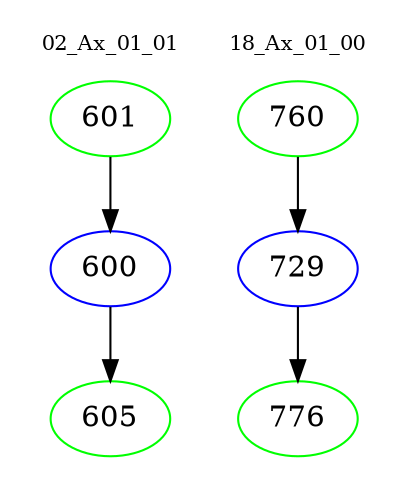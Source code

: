 digraph{
subgraph cluster_0 {
color = white
label = "02_Ax_01_01";
fontsize=10;
T0_601 [label="601", color="green"]
T0_601 -> T0_600 [color="black"]
T0_600 [label="600", color="blue"]
T0_600 -> T0_605 [color="black"]
T0_605 [label="605", color="green"]
}
subgraph cluster_1 {
color = white
label = "18_Ax_01_00";
fontsize=10;
T1_760 [label="760", color="green"]
T1_760 -> T1_729 [color="black"]
T1_729 [label="729", color="blue"]
T1_729 -> T1_776 [color="black"]
T1_776 [label="776", color="green"]
}
}
